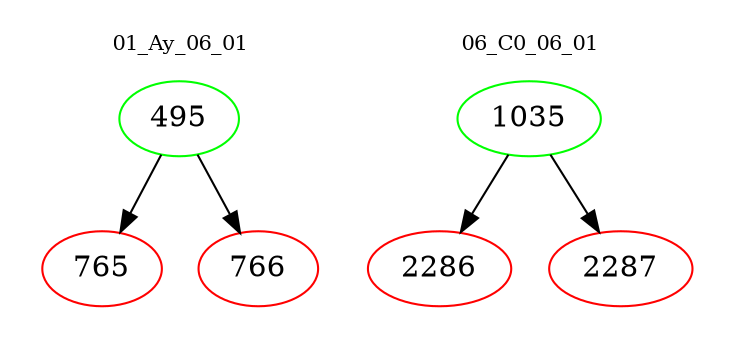 digraph{
subgraph cluster_0 {
color = white
label = "01_Ay_06_01";
fontsize=10;
T0_495 [label="495", color="green"]
T0_495 -> T0_765 [color="black"]
T0_765 [label="765", color="red"]
T0_495 -> T0_766 [color="black"]
T0_766 [label="766", color="red"]
}
subgraph cluster_1 {
color = white
label = "06_C0_06_01";
fontsize=10;
T1_1035 [label="1035", color="green"]
T1_1035 -> T1_2286 [color="black"]
T1_2286 [label="2286", color="red"]
T1_1035 -> T1_2287 [color="black"]
T1_2287 [label="2287", color="red"]
}
}
